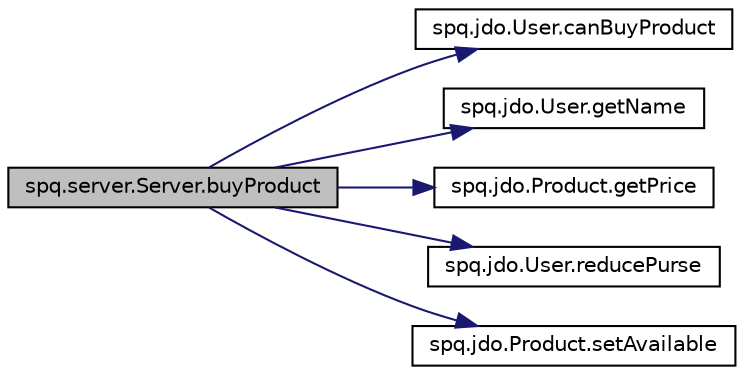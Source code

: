 digraph "spq.server.Server.buyProduct"
{
 // LATEX_PDF_SIZE
  edge [fontname="Helvetica",fontsize="10",labelfontname="Helvetica",labelfontsize="10"];
  node [fontname="Helvetica",fontsize="10",shape=record];
  rankdir="LR";
  Node1 [label="spq.server.Server.buyProduct",height=0.2,width=0.4,color="black", fillcolor="grey75", style="filled", fontcolor="black",tooltip="Buy a product for a user. This method allows a user to buy a product if they have sufficient balance ..."];
  Node1 -> Node2 [color="midnightblue",fontsize="10",style="solid",fontname="Helvetica"];
  Node2 [label="spq.jdo.User.canBuyProduct",height=0.2,width=0.4,color="black", fillcolor="white", style="filled",URL="$classspq_1_1jdo_1_1_user.html#a8b311680468adcb251965c2a597c9ce5",tooltip=" "];
  Node1 -> Node3 [color="midnightblue",fontsize="10",style="solid",fontname="Helvetica"];
  Node3 [label="spq.jdo.User.getName",height=0.2,width=0.4,color="black", fillcolor="white", style="filled",URL="$classspq_1_1jdo_1_1_user.html#ae0a55c17a82e8855530327cbbc15d0dd",tooltip=" "];
  Node1 -> Node4 [color="midnightblue",fontsize="10",style="solid",fontname="Helvetica"];
  Node4 [label="spq.jdo.Product.getPrice",height=0.2,width=0.4,color="black", fillcolor="white", style="filled",URL="$classspq_1_1jdo_1_1_product.html#a9e051b46a825ceccf228f94739d0a626",tooltip=" "];
  Node1 -> Node5 [color="midnightblue",fontsize="10",style="solid",fontname="Helvetica"];
  Node5 [label="spq.jdo.User.reducePurse",height=0.2,width=0.4,color="black", fillcolor="white", style="filled",URL="$classspq_1_1jdo_1_1_user.html#a99fcb18fa704420ef2d804b37723d85f",tooltip=" "];
  Node1 -> Node6 [color="midnightblue",fontsize="10",style="solid",fontname="Helvetica"];
  Node6 [label="spq.jdo.Product.setAvailable",height=0.2,width=0.4,color="black", fillcolor="white", style="filled",URL="$classspq_1_1jdo_1_1_product.html#a327299632f85c380c44e3d21a1bfce46",tooltip=" "];
}
